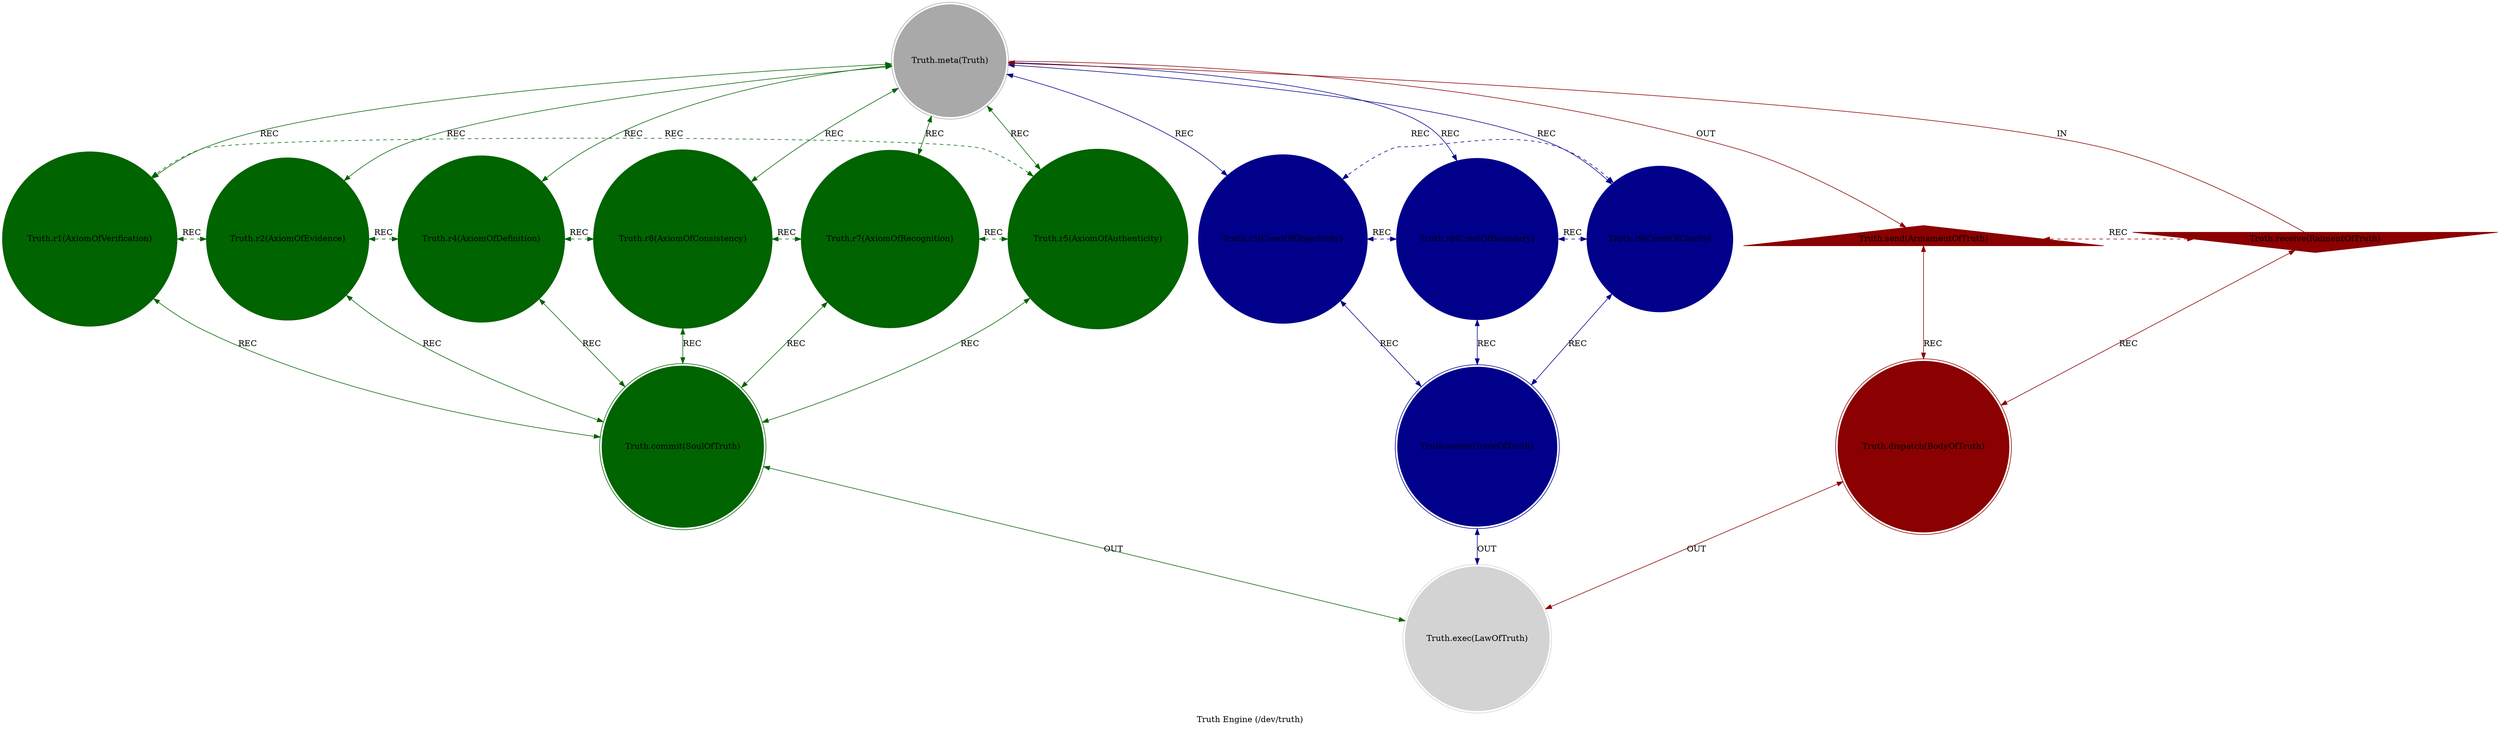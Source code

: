 strict digraph TruthEngine {
    style = filled;
    color = lightgray;
    node [shape = circle; style = filled; color = lightgreen;];
    edge [color = darkgray;];
    label = "Truth Engine (/dev/truth)";
    comment = "The flame that tests, the line that measures; unyielding in its clarity, it grants certitude to what survives its gaze.";
    
    spark_0_truth_engine_t [label = "Truth.meta(Truth)";comment = "Abstract: Her name is Asha, the Avatar of Truth. The Providence.";shape = doublecircle;color = darkgray;];
    spark_1_truth_engine_t [label = "Truth.r1(AxiomOfVerification)";comment = "Initiation: TODO";color = darkgreen;];
    spark_2_truth_engine_t [label = "Truth.r2(AxiomOfEvidence)";comment = "Response: TODO";color = darkgreen;];
    spark_4_truth_engine_t [label = "Truth.r4(AxiomOfDefinition)";comment = "Integration: TODO";color = darkgreen;];
    spark_8_truth_engine_t [label = "Truth.r8(AxiomOfConsistency)";comment = "Reflection: TODO";color = darkgreen;];
    spark_7_truth_engine_t [label = "Truth.r7(AxiomOfRecognition)";comment = "Consolidation: TODO";color = darkgreen;];
    spark_5_truth_engine_t [label = "Truth.r5(AxiomOfAuthenticity)";comment = "Propagation: TODO";color = darkgreen;];
    spark_3_truth_engine_t [label = "Truth.r3(CrestOfObjectivity)";comment = "Thesis: TODO";color = darkblue;];
    spark_6_truth_engine_t [label = "Truth.r6(CrestOfBoundary)";comment = "Antithesis: TODO";color = darkblue;];
    spark_9_truth_engine_t [label = "Truth.r9(CrestOfClarity)";comment = "Synthesis: TODO";color = darkblue;];
    spark_a_truth_engine_t [label = "Truth.receive(RaimentOfTruth)";comment = "Potential: TODO";shape = invtriangle;color = darkred;];
    spark_b_truth_engine_t [label = "Truth.send(ArmamentOfTruth)";comment = "Manifest: TODO";shape = triangle;color = darkred;];
    spark_c_truth_engine_t [label = "Truth.dispatch(BodyOfTruth)";comment = "Why-Who: TODO";shape = doublecircle;color = darkred;];
    spark_d_truth_engine_t [label = "Truth.commit(SoulOfTruth)";comment = "What-How: TODO";shape = doublecircle;color = darkgreen;];
    spark_e_truth_engine_t [label = "Truth.serve(GraceOfTruth)";comment = "When-Where: TODO";shape = doublecircle;color = darkblue;];
    spark_f_truth_engine_t [label = "Truth.exec(LawOfTruth)";comment = "Which-Closure: TODO";shape = doublecircle;color = lightgray;];
    
    spark_a_truth_engine_t -> spark_0_truth_engine_t [label = "IN"; comment = "todo"; color = darkred; constraint = false;];
    spark_0_truth_engine_t -> spark_b_truth_engine_t [label = "OUT"; comment = "todo"; color = darkred;];
    spark_0_truth_engine_t -> spark_3_truth_engine_t [label = "REC"; comment = "todo"; color = darkblue; dir = both;];
    spark_0_truth_engine_t -> spark_6_truth_engine_t [label = "REC"; comment = "todo"; color = darkblue; dir = both;];
    spark_0_truth_engine_t -> spark_9_truth_engine_t [label = "REC"; comment = "todo"; color = darkblue; dir = both;];
    spark_0_truth_engine_t -> spark_1_truth_engine_t [label = "REC"; comment = "todo"; color = darkgreen; dir = both;];
    spark_0_truth_engine_t -> spark_2_truth_engine_t [label = "REC"; comment = "todo"; color = darkgreen; dir = both;];
    spark_0_truth_engine_t -> spark_4_truth_engine_t [label = "REC"; comment = "todo"; color = darkgreen; dir = both;];
    spark_0_truth_engine_t -> spark_8_truth_engine_t [label = "REC"; comment = "todo"; color = darkgreen; dir = both;];
    spark_0_truth_engine_t -> spark_7_truth_engine_t [label = "REC"; comment = "todo"; color = darkgreen; dir = both;];
    spark_0_truth_engine_t -> spark_5_truth_engine_t [label = "REC"; comment = "todo"; color = darkgreen; dir = both;];
    
    spark_a_truth_engine_t -> spark_c_truth_engine_t [label = "REC"; comment = "todo"; color = darkred; dir = both;];
    spark_b_truth_engine_t -> spark_c_truth_engine_t [label = "REC"; comment = "todo"; color = darkred; dir = both;];
    spark_1_truth_engine_t -> spark_d_truth_engine_t [label = "REC"; comment = "todo"; color = darkgreen; dir = both;];
    spark_2_truth_engine_t -> spark_d_truth_engine_t [label = "REC"; comment = "todo"; color = darkgreen; dir = both;];
    spark_4_truth_engine_t -> spark_d_truth_engine_t [label = "REC"; comment = "todo"; color = darkgreen; dir = both;];
    spark_8_truth_engine_t -> spark_d_truth_engine_t [label = "REC"; comment = "todo"; color = darkgreen; dir = both;];
    spark_7_truth_engine_t -> spark_d_truth_engine_t [label = "REC"; comment = "todo"; color = darkgreen; dir = both;];
    spark_5_truth_engine_t -> spark_d_truth_engine_t [label = "REC"; comment = "todo"; color = darkgreen; dir = both;];
    spark_3_truth_engine_t -> spark_e_truth_engine_t [label = "REC"; comment = "todo"; color = darkblue; dir = both;];
    spark_6_truth_engine_t -> spark_e_truth_engine_t [label = "REC"; comment = "todo"; color = darkblue; dir = both;];
    spark_9_truth_engine_t -> spark_e_truth_engine_t [label = "REC"; comment = "todo"; color = darkblue; dir = both;];
    
    spark_1_truth_engine_t -> spark_2_truth_engine_t [label = "REC"; comment = "todo"; color = darkgreen; dir = both; style = dashed; constraint = false;];
    spark_2_truth_engine_t -> spark_4_truth_engine_t [label = "REC"; comment = "todo"; color = darkgreen; dir = both; style = dashed; constraint = false;];
    spark_4_truth_engine_t -> spark_8_truth_engine_t [label = "REC"; comment = "todo"; color = darkgreen; dir = both; style = dashed; constraint = false;];
    spark_8_truth_engine_t -> spark_7_truth_engine_t [label = "REC"; comment = "todo"; color = darkgreen; dir = both; style = dashed; constraint = false;];
    spark_7_truth_engine_t -> spark_5_truth_engine_t [label = "REC"; comment = "todo"; color = darkgreen; dir = both; style = dashed; constraint = false;];
    spark_5_truth_engine_t -> spark_1_truth_engine_t [label = "REC"; comment = "todo"; color = darkgreen; dir = both; style = dashed; constraint = false;];
    spark_3_truth_engine_t -> spark_6_truth_engine_t [label = "REC"; comment = "todo"; color = darkblue; dir = both; style = dashed; constraint = false;];
    spark_6_truth_engine_t -> spark_9_truth_engine_t [label = "REC"; comment = "todo"; color = darkblue; dir = both; style = dashed; constraint = false;];
    spark_9_truth_engine_t -> spark_3_truth_engine_t [label = "REC"; comment = "todo"; color = darkblue; dir = both; style = dashed; constraint = false;];
    spark_a_truth_engine_t -> spark_b_truth_engine_t [label = "REC"; comment = "todo"; color = darkred; dir = both; style = dashed; constraint = false;];
    
    spark_c_truth_engine_t -> spark_f_truth_engine_t [label = "OUT"; comment = "todo"; color = darkred; dir = both;];
    spark_d_truth_engine_t -> spark_f_truth_engine_t [label = "OUT"; comment = "todo"; color = darkgreen; dir = both;];
    spark_e_truth_engine_t -> spark_f_truth_engine_t [label = "OUT"; comment = "todo"; color = darkblue; dir = both;];
}